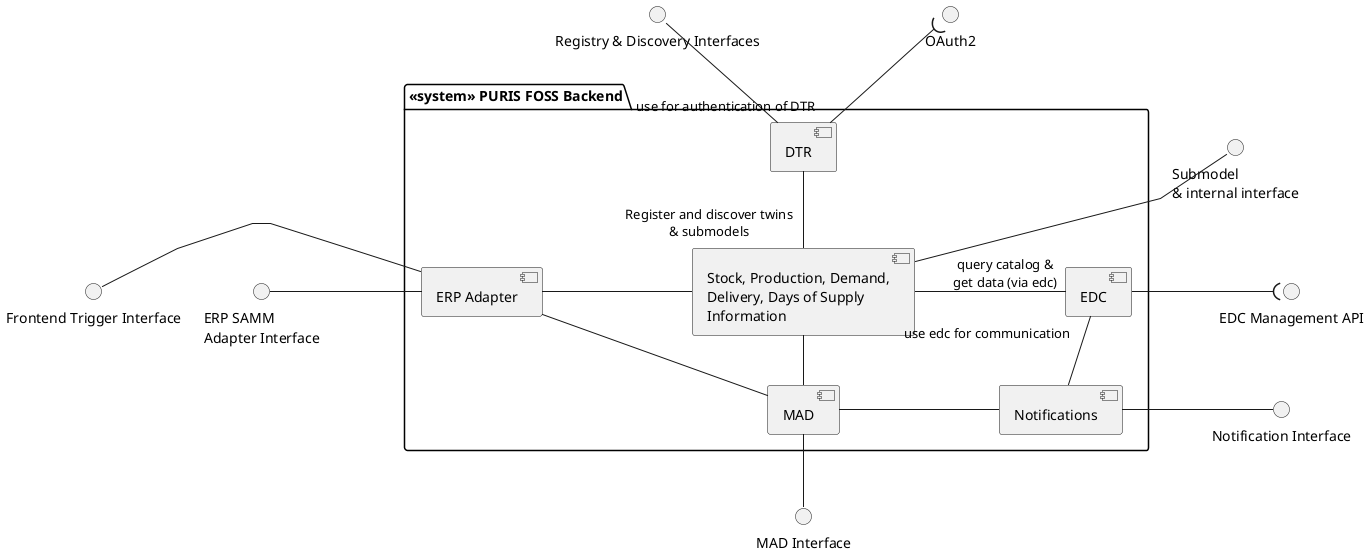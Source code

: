 @startuml
skinparam linetype polyline
skinparam nodesep 150
skinparam ranksep 50

() mad_interface as "MAD Interface"
() dtr_interface as "Registry & Discovery Interfaces"
() oauth as "OAuth2"
() erp_interface as "ERP SAMM\nAdapter Interface"
() edc_interface as "EDC Management API"
() not_interface as "Notification Interface"
() erp_frontend_interface as "Frontend Trigger Interface"
() data_interface as "Submodel \n& internal interface"

package "<<system>> PURIS FOSS Backend"{

  [DTR] as dtr
  [ERP Adapter] as erp
  [Stock, Production, Demand,\nDelivery, Days of Supply\nInformation] as stock
  [EDC] as edc
  [Notifications] as not
  [MAD] as mad
}

erp -left- erp_interface
erp -left- erp_frontend_interface
dtr_interface -down- dtr
oauth )-down-  "use for authentication of DTR" dtr

not -up- "use edc for communication" edc

dtr -down- "Register and discover twins\n& submodels" stock
data_interface -down- stock
stock -left- erp
stock -right- "query catalog &\nget data (via edc)" edc
stock -down- mad
edc -right-( edc_interface

mad -- mad_interface
mad -right- not
erp -- mad

not -right- not_interface

@enduml
